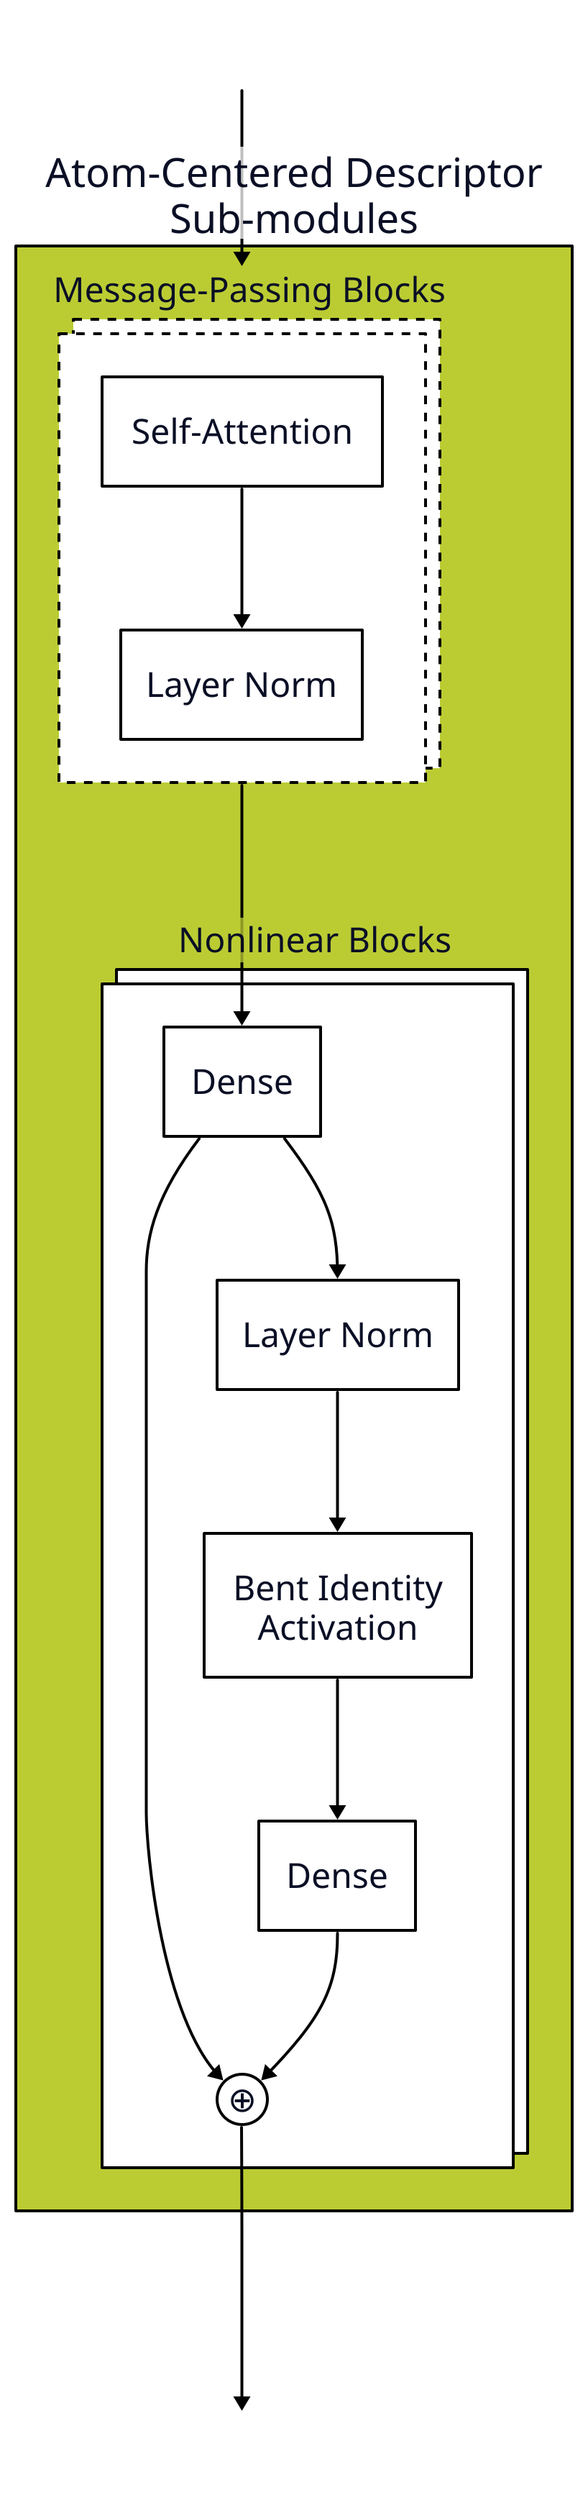 # direction: right
 
vars: {
    d2-config: {
      layout-engine: elk
      pad: 10
    #   theme-id: 101
    }
}

ac: Atom-Centered Descriptor \n Sub-modules {
    class: ac
    mp_block:  Message-Passing Blocks {
        class: in_module
        direction: right
        style: {stroke-dash: 3; multiple: true}
        sa: Self-Attention {class: in_module}
        mpln: Layer Norm{class: in_module}
        sa -> mpln: {style: {stroke: "#000000"; font-color: black}}
    }
    nl_block: Nonlinear Blocks {
        class: in_module
        style: {multiple: true}
        nld1: Dense {class: in_module}
        nld2: Dense {class: in_module}
        nlln: Layer Norm {class: in_module}
        nlbia: Bent Identity\nActivation {class: in_module}
        nlrc: ⊕ {class: operator}
        nld1 -> nlln -> nlbia -> nld2: {style: {stroke: "#000000"; font-color: black}}
        nld1 -> nlrc: {style: {stroke: "#000000"; font-color: black}}
        nld2 -> nlrc: {style: {stroke: "#000000"; font-color: black}}
    }

    mp_block -> nl_block.nld1: {style: {stroke: "#000000"; font-color: black}}
}
embedding_for_rescon: {class: empty; label: ""}
indexed_sum_for_mp: {class: empty; label: ""}
indexed_sum_for_mp -> ac.mp_block: {style: {stroke: "#000000"; font-color: black}}
nlout: {class: empty; label: ""}
ac.nl_block.nlrc -> nlout: {style: {stroke: "#000000"; font-color: black}}

classes: {
    operator: {shape: circle
               width: 35
               height: 35
               style: {fill: "#FFFFFF"
                       stroke: "#000000"
                       font-size: 24
                      }
    }
    empty: {
            width: 50
            height: 50
            style: {
                fill: transparent
                stroke: transparent
                font-size: 24
            }
    }
    sarb: {
        style: {
            fill: "#44BB99"
            stroke: "#000000"
        }
    }
    in_module: {
        style: {
            fill: "#FFFFFF"
            stroke: "#000000"
            bold: true
            font-size: 24
        }
    }
    ac: {
        style: {
            fill: "#BBCC33"
            stroke: "#000000"
            bold: true
            font-size: 28
        }
    }
    bc: {
        style: {
            fill: "#EEDD88"
            stroke: "#000000"
        }
    }
    rd: {
        style: {
            fill: "#EE8866"
            stroke: "#000000"
        }
    }
    ro: {
        style: {
            fill: "#FFAABB"
            stroke: "#000000"
        }
    }
    outs: {
        style: {
            fill: "#DDDDDD"
            stroke: "#000000"
            multiple: true
        }
    }
    input : {
        width: 50
        height: 50
        style: {
            fill: "#99DDFF"
            stroke: "#000000"
            multiple: true
        }
    }
}
